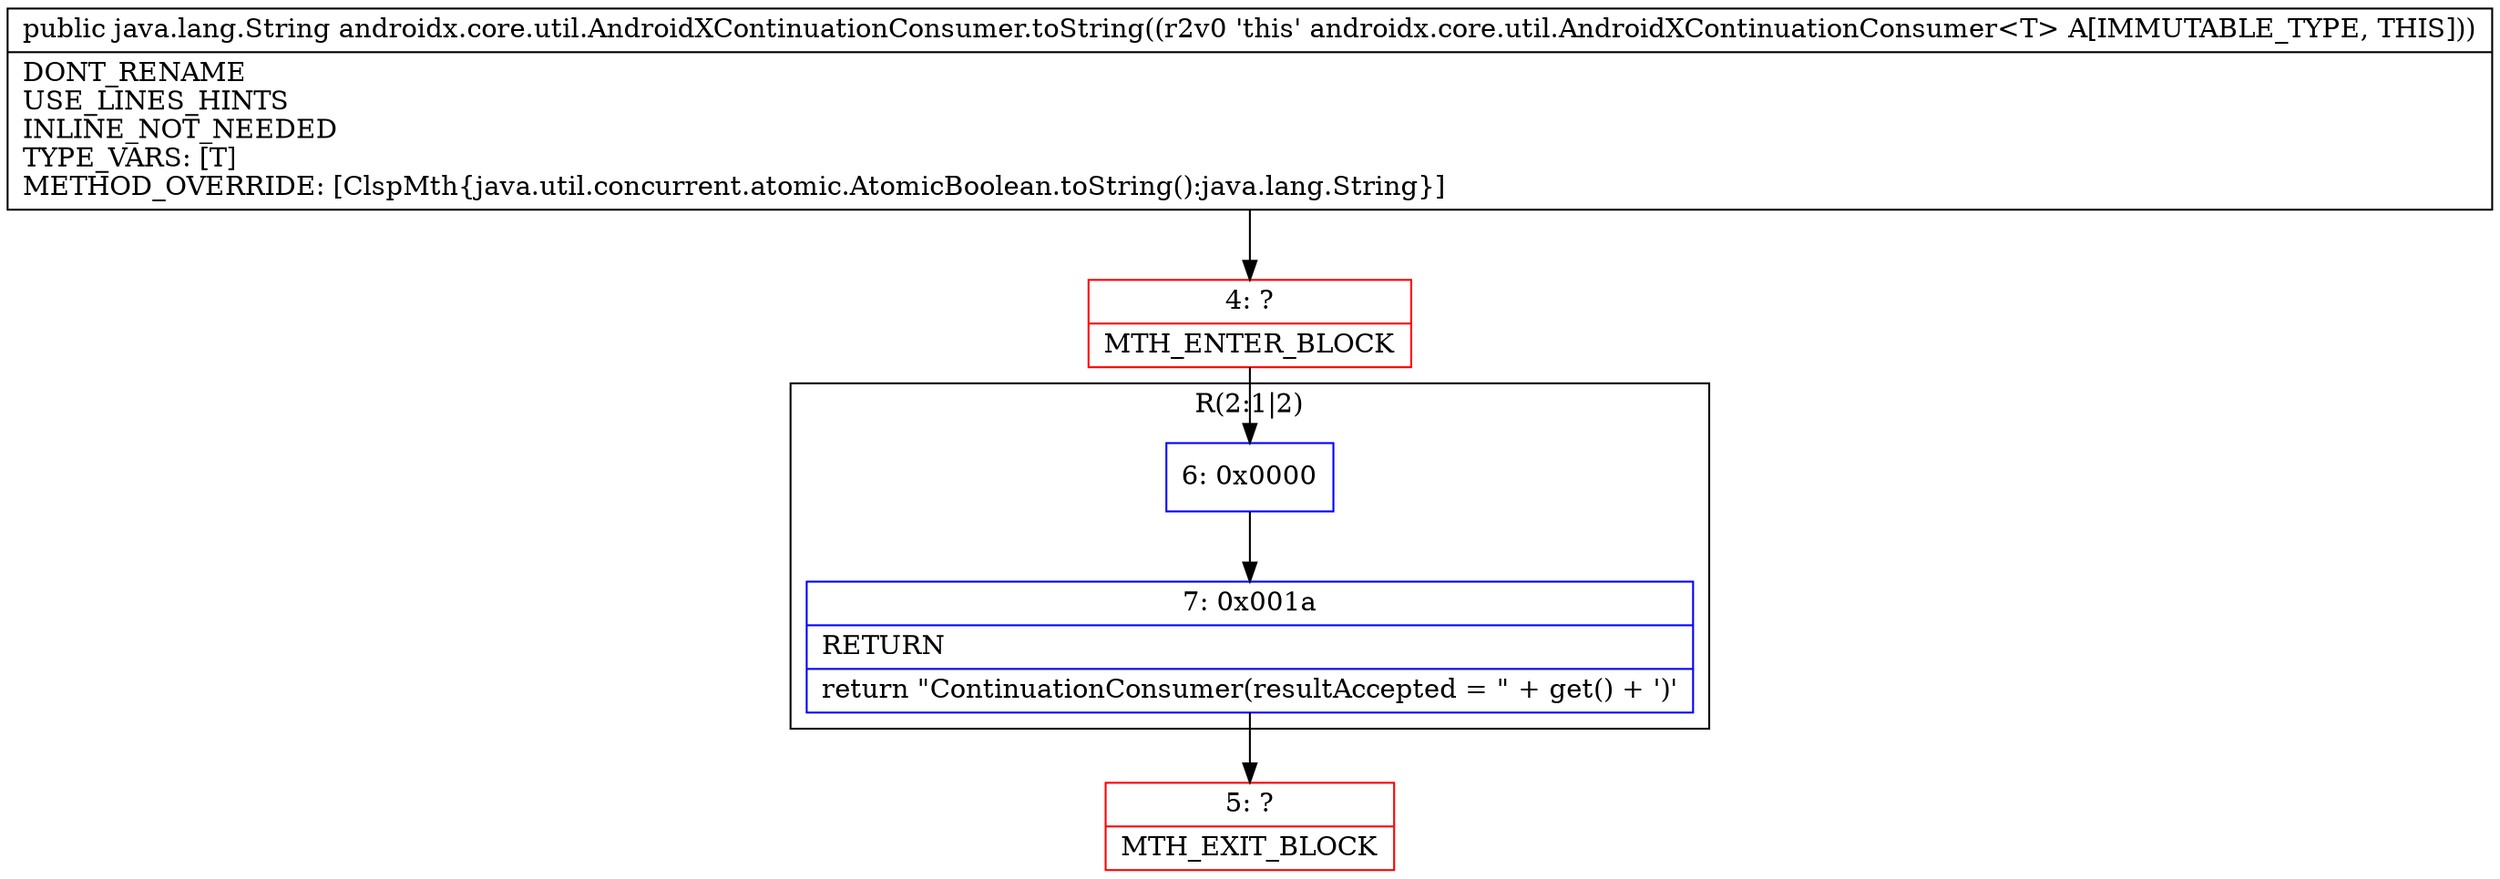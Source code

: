 digraph "CFG forandroidx.core.util.AndroidXContinuationConsumer.toString()Ljava\/lang\/String;" {
subgraph cluster_Region_1822053755 {
label = "R(2:1|2)";
node [shape=record,color=blue];
Node_6 [shape=record,label="{6\:\ 0x0000}"];
Node_7 [shape=record,label="{7\:\ 0x001a|RETURN\l|return \"ContinuationConsumer(resultAccepted = \" + get() + ')'\l}"];
}
Node_4 [shape=record,color=red,label="{4\:\ ?|MTH_ENTER_BLOCK\l}"];
Node_5 [shape=record,color=red,label="{5\:\ ?|MTH_EXIT_BLOCK\l}"];
MethodNode[shape=record,label="{public java.lang.String androidx.core.util.AndroidXContinuationConsumer.toString((r2v0 'this' androidx.core.util.AndroidXContinuationConsumer\<T\> A[IMMUTABLE_TYPE, THIS]))  | DONT_RENAME\lUSE_LINES_HINTS\lINLINE_NOT_NEEDED\lTYPE_VARS: [T]\lMETHOD_OVERRIDE: [ClspMth\{java.util.concurrent.atomic.AtomicBoolean.toString():java.lang.String\}]\l}"];
MethodNode -> Node_4;Node_6 -> Node_7;
Node_7 -> Node_5;
Node_4 -> Node_6;
}

